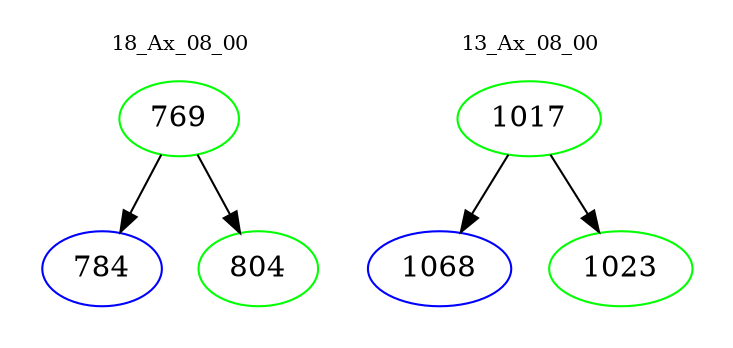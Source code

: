 digraph{
subgraph cluster_0 {
color = white
label = "18_Ax_08_00";
fontsize=10;
T0_769 [label="769", color="green"]
T0_769 -> T0_784 [color="black"]
T0_784 [label="784", color="blue"]
T0_769 -> T0_804 [color="black"]
T0_804 [label="804", color="green"]
}
subgraph cluster_1 {
color = white
label = "13_Ax_08_00";
fontsize=10;
T1_1017 [label="1017", color="green"]
T1_1017 -> T1_1068 [color="black"]
T1_1068 [label="1068", color="blue"]
T1_1017 -> T1_1023 [color="black"]
T1_1023 [label="1023", color="green"]
}
}
